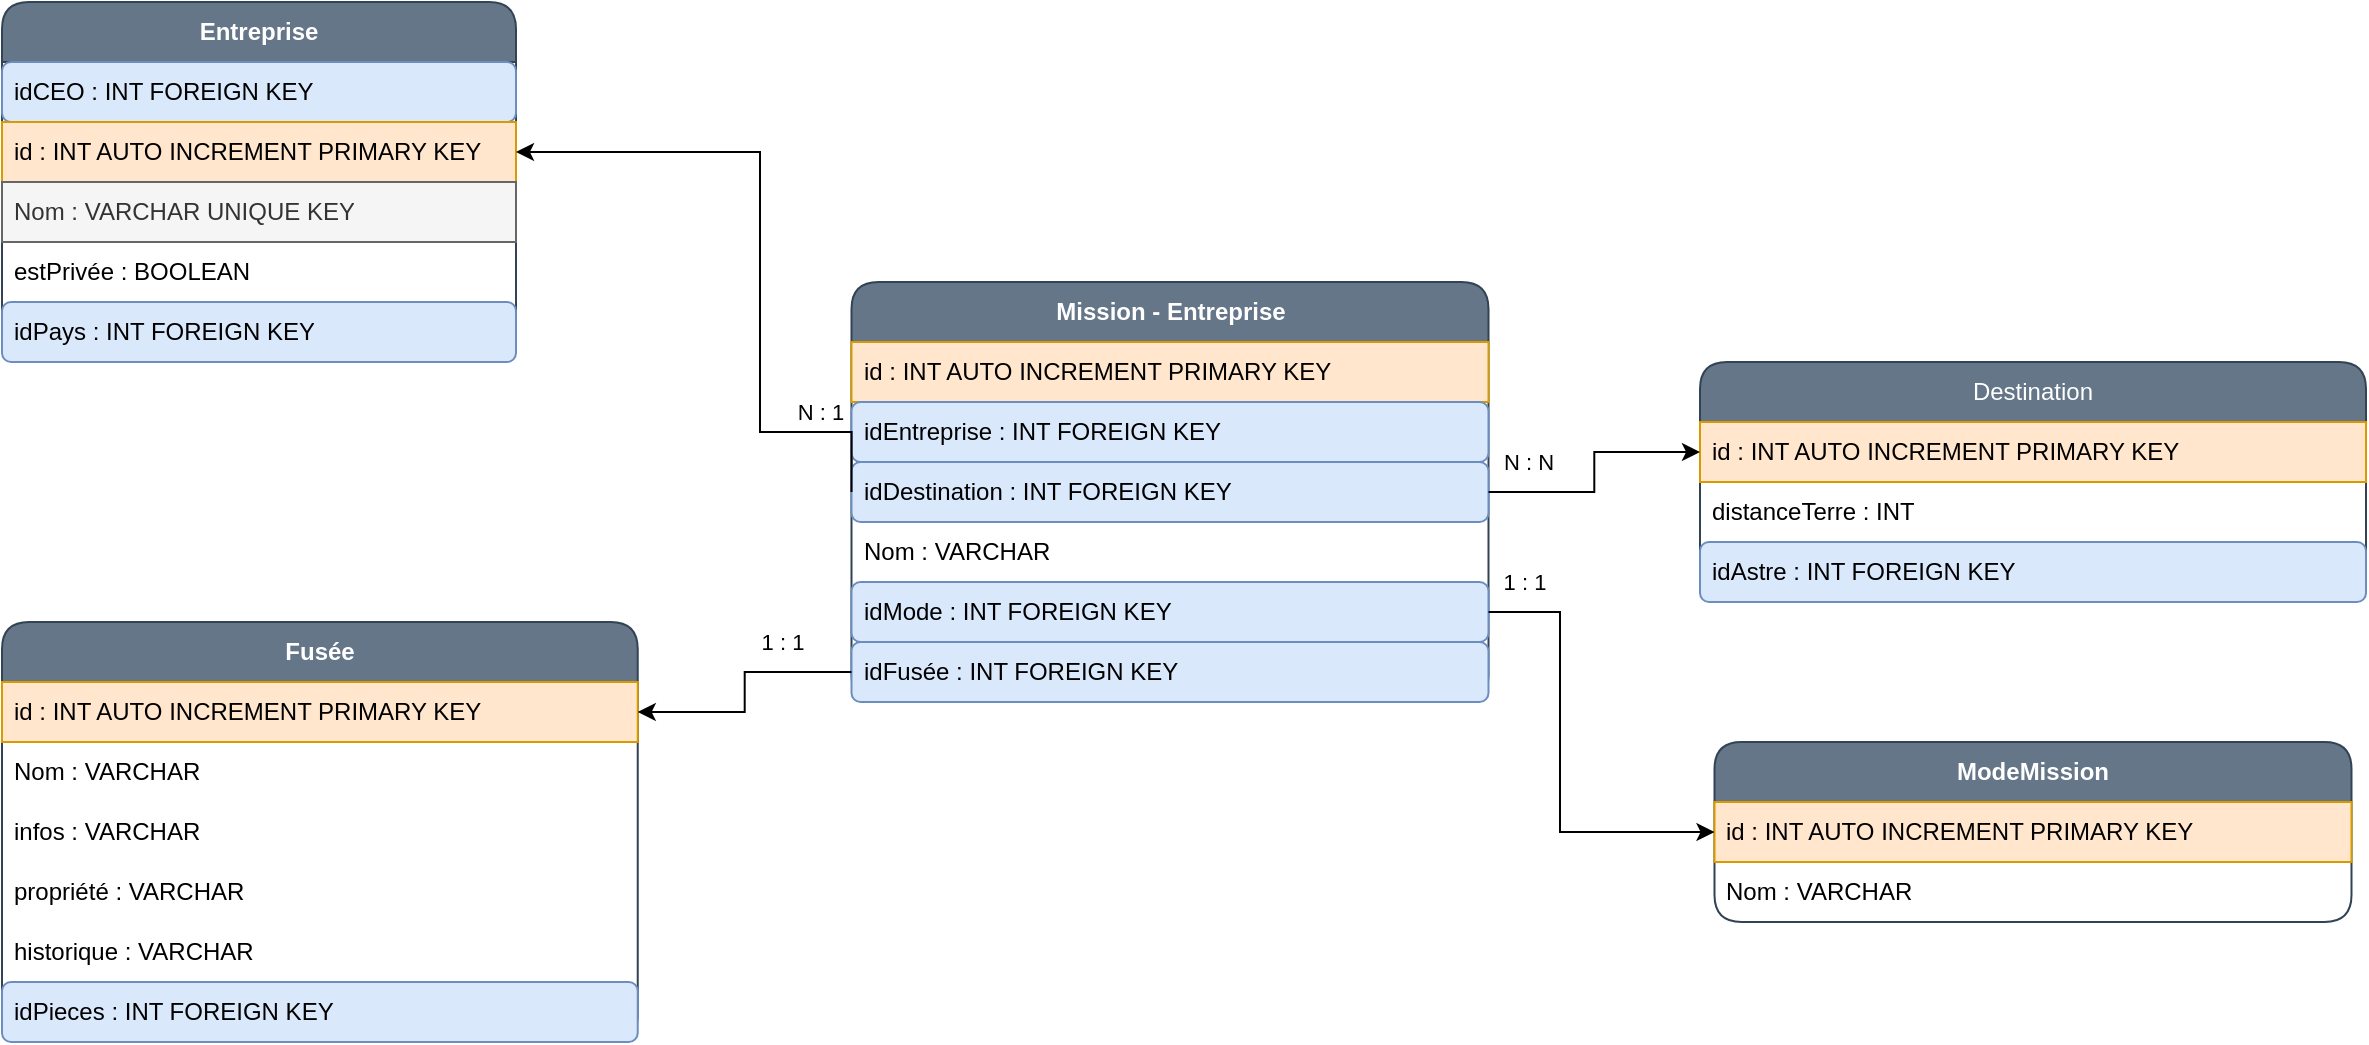 <mxfile version="20.6.0" type="device"><diagram id="J1CnfY1gHGFbJ3h7DSH7" name="Page-1"><mxGraphModel dx="2190" dy="698" grid="1" gridSize="10" guides="1" tooltips="1" connect="1" arrows="1" fold="1" page="1" pageScale="1" pageWidth="827" pageHeight="1169" math="0" shadow="0"><root><mxCell id="0"/><mxCell id="1" parent="0"/><mxCell id="uqhkbn6IEpCKb_NayBhg-1" value="&lt;b&gt;Mission - Entreprise&lt;/b&gt;" style="swimlane;fontStyle=0;childLayout=stackLayout;horizontal=1;startSize=30;horizontalStack=0;resizeParent=1;resizeParentMax=0;resizeLast=0;collapsible=1;marginBottom=0;whiteSpace=wrap;html=1;rounded=1;fillColor=#647687;fontColor=#ffffff;strokeColor=#314354;" vertex="1" parent="1"><mxGeometry x="54.75" y="660" width="318.5" height="210" as="geometry"/></mxCell><mxCell id="uqhkbn6IEpCKb_NayBhg-2" value="id : INT AUTO INCREMENT PRIMARY KEY" style="text;strokeColor=#d79b00;fillColor=#ffe6cc;align=left;verticalAlign=middle;spacingLeft=4;spacingRight=4;overflow=hidden;points=[[0,0.5],[1,0.5]];portConstraint=eastwest;rotatable=0;whiteSpace=wrap;html=1;" vertex="1" parent="uqhkbn6IEpCKb_NayBhg-1"><mxGeometry y="30" width="318.5" height="30" as="geometry"/></mxCell><mxCell id="uqhkbn6IEpCKb_NayBhg-3" value="idEntreprise : INT FOREIGN KEY" style="text;strokeColor=#6c8ebf;fillColor=#dae8fc;align=left;verticalAlign=middle;spacingLeft=4;spacingRight=4;overflow=hidden;points=[[0,0.5],[1,0.5]];portConstraint=eastwest;rotatable=0;whiteSpace=wrap;html=1;rounded=1;" vertex="1" parent="uqhkbn6IEpCKb_NayBhg-1"><mxGeometry y="60" width="318.5" height="30" as="geometry"/></mxCell><mxCell id="uqhkbn6IEpCKb_NayBhg-4" value="idDestination : INT FOREIGN KEY" style="text;strokeColor=#6c8ebf;fillColor=#dae8fc;align=left;verticalAlign=middle;spacingLeft=4;spacingRight=4;overflow=hidden;points=[[0,0.5],[1,0.5]];portConstraint=eastwest;rotatable=0;whiteSpace=wrap;html=1;rounded=1;" vertex="1" parent="uqhkbn6IEpCKb_NayBhg-1"><mxGeometry y="90" width="318.5" height="30" as="geometry"/></mxCell><mxCell id="uqhkbn6IEpCKb_NayBhg-5" value="Nom : VARCHAR" style="text;strokeColor=none;fillColor=none;align=left;verticalAlign=middle;spacingLeft=4;spacingRight=4;overflow=hidden;points=[[0,0.5],[1,0.5]];portConstraint=eastwest;rotatable=0;whiteSpace=wrap;html=1;" vertex="1" parent="uqhkbn6IEpCKb_NayBhg-1"><mxGeometry y="120" width="318.5" height="30" as="geometry"/></mxCell><mxCell id="uqhkbn6IEpCKb_NayBhg-6" value="idMode : INT FOREIGN KEY" style="text;strokeColor=#6c8ebf;fillColor=#dae8fc;align=left;verticalAlign=middle;spacingLeft=4;spacingRight=4;overflow=hidden;points=[[0,0.5],[1,0.5]];portConstraint=eastwest;rotatable=0;whiteSpace=wrap;html=1;rounded=1;" vertex="1" parent="uqhkbn6IEpCKb_NayBhg-1"><mxGeometry y="150" width="318.5" height="30" as="geometry"/></mxCell><mxCell id="uqhkbn6IEpCKb_NayBhg-7" value="idFusée : INT FOREIGN KEY" style="text;strokeColor=#6c8ebf;fillColor=#dae8fc;align=left;verticalAlign=middle;spacingLeft=4;spacingRight=4;overflow=hidden;points=[[0,0.5],[1,0.5]];portConstraint=eastwest;rotatable=0;whiteSpace=wrap;html=1;rounded=1;" vertex="1" parent="uqhkbn6IEpCKb_NayBhg-1"><mxGeometry y="180" width="318.5" height="30" as="geometry"/></mxCell><mxCell id="uqhkbn6IEpCKb_NayBhg-8" value="&lt;b&gt;Entreprise&lt;/b&gt;" style="swimlane;fontStyle=0;childLayout=stackLayout;horizontal=1;startSize=30;horizontalStack=0;resizeParent=1;resizeParentMax=0;resizeLast=0;collapsible=1;marginBottom=0;whiteSpace=wrap;html=1;rounded=1;fillColor=#647687;fontColor=#ffffff;strokeColor=#314354;" vertex="1" parent="1"><mxGeometry x="-370" y="520" width="257" height="180" as="geometry"/></mxCell><mxCell id="uqhkbn6IEpCKb_NayBhg-9" value="idCEO : INT FOREIGN KEY" style="text;strokeColor=#6c8ebf;fillColor=#dae8fc;align=left;verticalAlign=middle;spacingLeft=4;spacingRight=4;overflow=hidden;points=[[0,0.5],[1,0.5]];portConstraint=eastwest;rotatable=0;whiteSpace=wrap;html=1;rounded=1;" vertex="1" parent="uqhkbn6IEpCKb_NayBhg-8"><mxGeometry y="30" width="257" height="30" as="geometry"/></mxCell><mxCell id="uqhkbn6IEpCKb_NayBhg-10" value="id : INT AUTO INCREMENT PRIMARY KEY" style="text;strokeColor=#d79b00;fillColor=#ffe6cc;align=left;verticalAlign=middle;spacingLeft=4;spacingRight=4;overflow=hidden;points=[[0,0.5],[1,0.5]];portConstraint=eastwest;rotatable=0;whiteSpace=wrap;html=1;" vertex="1" parent="uqhkbn6IEpCKb_NayBhg-8"><mxGeometry y="60" width="257" height="30" as="geometry"/></mxCell><mxCell id="uqhkbn6IEpCKb_NayBhg-11" value="Nom : VARCHAR UNIQUE KEY" style="text;strokeColor=#666666;fillColor=#f5f5f5;align=left;verticalAlign=middle;spacingLeft=4;spacingRight=4;overflow=hidden;points=[[0,0.5],[1,0.5]];portConstraint=eastwest;rotatable=0;whiteSpace=wrap;html=1;fontColor=#333333;" vertex="1" parent="uqhkbn6IEpCKb_NayBhg-8"><mxGeometry y="90" width="257" height="30" as="geometry"/></mxCell><mxCell id="uqhkbn6IEpCKb_NayBhg-12" value="estPrivée : BOOLEAN" style="text;strokeColor=none;fillColor=none;align=left;verticalAlign=middle;spacingLeft=4;spacingRight=4;overflow=hidden;points=[[0,0.5],[1,0.5]];portConstraint=eastwest;rotatable=0;whiteSpace=wrap;html=1;rounded=1;" vertex="1" parent="uqhkbn6IEpCKb_NayBhg-8"><mxGeometry y="120" width="257" height="30" as="geometry"/></mxCell><mxCell id="uqhkbn6IEpCKb_NayBhg-13" value="idPays : INT FOREIGN KEY" style="text;strokeColor=#6c8ebf;fillColor=#dae8fc;align=left;verticalAlign=middle;spacingLeft=4;spacingRight=4;overflow=hidden;points=[[0,0.5],[1,0.5]];portConstraint=eastwest;rotatable=0;whiteSpace=wrap;html=1;rounded=1;" vertex="1" parent="uqhkbn6IEpCKb_NayBhg-8"><mxGeometry y="150" width="257" height="30" as="geometry"/></mxCell><mxCell id="uqhkbn6IEpCKb_NayBhg-14" value="Destination" style="swimlane;fontStyle=0;childLayout=stackLayout;horizontal=1;startSize=30;horizontalStack=0;resizeParent=1;resizeParentMax=0;resizeLast=0;collapsible=1;marginBottom=0;whiteSpace=wrap;html=1;rounded=1;fillColor=#647687;fontColor=#ffffff;strokeColor=#314354;" vertex="1" parent="1"><mxGeometry x="479" y="700" width="333" height="120" as="geometry"/></mxCell><mxCell id="uqhkbn6IEpCKb_NayBhg-15" value="id : INT AUTO INCREMENT PRIMARY KEY" style="text;strokeColor=#d79b00;fillColor=#ffe6cc;align=left;verticalAlign=middle;spacingLeft=4;spacingRight=4;overflow=hidden;points=[[0,0.5],[1,0.5]];portConstraint=eastwest;rotatable=0;whiteSpace=wrap;html=1;" vertex="1" parent="uqhkbn6IEpCKb_NayBhg-14"><mxGeometry y="30" width="333" height="30" as="geometry"/></mxCell><mxCell id="uqhkbn6IEpCKb_NayBhg-16" value="distanceTerre : INT" style="text;strokeColor=none;fillColor=none;align=left;verticalAlign=middle;spacingLeft=4;spacingRight=4;overflow=hidden;points=[[0,0.5],[1,0.5]];portConstraint=eastwest;rotatable=0;whiteSpace=wrap;html=1;rounded=1;" vertex="1" parent="uqhkbn6IEpCKb_NayBhg-14"><mxGeometry y="60" width="333" height="30" as="geometry"/></mxCell><mxCell id="uqhkbn6IEpCKb_NayBhg-17" value="idAstre : INT FOREIGN KEY" style="text;strokeColor=#6c8ebf;fillColor=#dae8fc;align=left;verticalAlign=middle;spacingLeft=4;spacingRight=4;overflow=hidden;points=[[0,0.5],[1,0.5]];portConstraint=eastwest;rotatable=0;whiteSpace=wrap;html=1;rounded=1;" vertex="1" parent="uqhkbn6IEpCKb_NayBhg-14"><mxGeometry y="90" width="333" height="30" as="geometry"/></mxCell><mxCell id="uqhkbn6IEpCKb_NayBhg-18" value="&lt;b&gt;Fusée&lt;/b&gt;" style="swimlane;fontStyle=0;childLayout=stackLayout;horizontal=1;startSize=30;horizontalStack=0;resizeParent=1;resizeParentMax=0;resizeLast=0;collapsible=1;marginBottom=0;whiteSpace=wrap;html=1;rounded=1;fillColor=#647687;fontColor=#ffffff;strokeColor=#314354;" vertex="1" parent="1"><mxGeometry x="-370" y="830" width="317.87" height="210" as="geometry"/></mxCell><mxCell id="uqhkbn6IEpCKb_NayBhg-19" value="id : INT AUTO INCREMENT PRIMARY KEY" style="text;strokeColor=#d79b00;fillColor=#ffe6cc;align=left;verticalAlign=middle;spacingLeft=4;spacingRight=4;overflow=hidden;points=[[0,0.5],[1,0.5]];portConstraint=eastwest;rotatable=0;whiteSpace=wrap;html=1;" vertex="1" parent="uqhkbn6IEpCKb_NayBhg-18"><mxGeometry y="30" width="317.87" height="30" as="geometry"/></mxCell><mxCell id="uqhkbn6IEpCKb_NayBhg-20" value="Nom : VARCHAR" style="text;strokeColor=none;fillColor=none;align=left;verticalAlign=middle;spacingLeft=4;spacingRight=4;overflow=hidden;points=[[0,0.5],[1,0.5]];portConstraint=eastwest;rotatable=0;whiteSpace=wrap;html=1;" vertex="1" parent="uqhkbn6IEpCKb_NayBhg-18"><mxGeometry y="60" width="317.87" height="30" as="geometry"/></mxCell><mxCell id="uqhkbn6IEpCKb_NayBhg-21" value="infos : VARCHAR" style="text;strokeColor=none;fillColor=none;align=left;verticalAlign=middle;spacingLeft=4;spacingRight=4;overflow=hidden;points=[[0,0.5],[1,0.5]];portConstraint=eastwest;rotatable=0;whiteSpace=wrap;html=1;rounded=1;" vertex="1" parent="uqhkbn6IEpCKb_NayBhg-18"><mxGeometry y="90" width="317.87" height="30" as="geometry"/></mxCell><mxCell id="uqhkbn6IEpCKb_NayBhg-22" value="propriété : VARCHAR" style="text;strokeColor=none;fillColor=none;align=left;verticalAlign=middle;spacingLeft=4;spacingRight=4;overflow=hidden;points=[[0,0.5],[1,0.5]];portConstraint=eastwest;rotatable=0;whiteSpace=wrap;html=1;rounded=1;" vertex="1" parent="uqhkbn6IEpCKb_NayBhg-18"><mxGeometry y="120" width="317.87" height="30" as="geometry"/></mxCell><mxCell id="uqhkbn6IEpCKb_NayBhg-23" value="historique : VARCHAR" style="text;strokeColor=none;fillColor=none;align=left;verticalAlign=middle;spacingLeft=4;spacingRight=4;overflow=hidden;points=[[0,0.5],[1,0.5]];portConstraint=eastwest;rotatable=0;whiteSpace=wrap;html=1;rounded=1;" vertex="1" parent="uqhkbn6IEpCKb_NayBhg-18"><mxGeometry y="150" width="317.87" height="30" as="geometry"/></mxCell><mxCell id="uqhkbn6IEpCKb_NayBhg-24" value="idPieces : INT FOREIGN KEY" style="text;strokeColor=#6c8ebf;fillColor=#dae8fc;align=left;verticalAlign=middle;spacingLeft=4;spacingRight=4;overflow=hidden;points=[[0,0.5],[1,0.5]];portConstraint=eastwest;rotatable=0;whiteSpace=wrap;html=1;rounded=1;" vertex="1" parent="uqhkbn6IEpCKb_NayBhg-18"><mxGeometry y="180" width="317.87" height="30" as="geometry"/></mxCell><mxCell id="uqhkbn6IEpCKb_NayBhg-25" style="edgeStyle=orthogonalEdgeStyle;rounded=0;orthogonalLoop=1;jettySize=auto;html=1;entryX=1;entryY=0.5;entryDx=0;entryDy=0;exitX=0;exitY=0.5;exitDx=0;exitDy=0;" edge="1" parent="1" source="uqhkbn6IEpCKb_NayBhg-1" target="uqhkbn6IEpCKb_NayBhg-10"><mxGeometry relative="1" as="geometry"><Array as="points"><mxPoint x="9" y="735"/><mxPoint x="9" y="595"/></Array></mxGeometry></mxCell><mxCell id="uqhkbn6IEpCKb_NayBhg-26" value="N : 1" style="edgeLabel;html=1;align=center;verticalAlign=middle;resizable=0;points=[];" vertex="1" connectable="0" parent="uqhkbn6IEpCKb_NayBhg-25"><mxGeometry x="-0.878" y="2" relative="1" as="geometry"><mxPoint x="-14" y="-20" as="offset"/></mxGeometry></mxCell><mxCell id="uqhkbn6IEpCKb_NayBhg-27" value="&lt;b&gt;ModeMission&lt;/b&gt;" style="swimlane;fontStyle=0;childLayout=stackLayout;horizontal=1;startSize=30;horizontalStack=0;resizeParent=1;resizeParentMax=0;resizeLast=0;collapsible=1;marginBottom=0;whiteSpace=wrap;html=1;rounded=1;fillColor=#647687;fontColor=#ffffff;strokeColor=#314354;" vertex="1" parent="1"><mxGeometry x="486.25" y="890" width="318.5" height="90" as="geometry"/></mxCell><mxCell id="uqhkbn6IEpCKb_NayBhg-28" value="id : INT AUTO INCREMENT PRIMARY KEY" style="text;strokeColor=#d79b00;fillColor=#ffe6cc;align=left;verticalAlign=middle;spacingLeft=4;spacingRight=4;overflow=hidden;points=[[0,0.5],[1,0.5]];portConstraint=eastwest;rotatable=0;whiteSpace=wrap;html=1;" vertex="1" parent="uqhkbn6IEpCKb_NayBhg-27"><mxGeometry y="30" width="318.5" height="30" as="geometry"/></mxCell><mxCell id="uqhkbn6IEpCKb_NayBhg-29" value="Nom : VARCHAR" style="text;strokeColor=none;fillColor=none;align=left;verticalAlign=middle;spacingLeft=4;spacingRight=4;overflow=hidden;points=[[0,0.5],[1,0.5]];portConstraint=eastwest;rotatable=0;whiteSpace=wrap;html=1;" vertex="1" parent="uqhkbn6IEpCKb_NayBhg-27"><mxGeometry y="60" width="318.5" height="30" as="geometry"/></mxCell><mxCell id="uqhkbn6IEpCKb_NayBhg-30" style="edgeStyle=orthogonalEdgeStyle;rounded=0;orthogonalLoop=1;jettySize=auto;html=1;exitX=1;exitY=0.5;exitDx=0;exitDy=0;entryX=0;entryY=0.5;entryDx=0;entryDy=0;" edge="1" parent="1" source="uqhkbn6IEpCKb_NayBhg-6" target="uqhkbn6IEpCKb_NayBhg-28"><mxGeometry relative="1" as="geometry"><Array as="points"><mxPoint x="409" y="825"/><mxPoint x="409" y="935"/></Array></mxGeometry></mxCell><mxCell id="uqhkbn6IEpCKb_NayBhg-31" value="1 : 1" style="edgeLabel;html=1;align=center;verticalAlign=middle;resizable=0;points=[];" vertex="1" connectable="0" parent="uqhkbn6IEpCKb_NayBhg-30"><mxGeometry x="-0.829" y="3" relative="1" as="geometry"><mxPoint x="-2" y="-12" as="offset"/></mxGeometry></mxCell><mxCell id="uqhkbn6IEpCKb_NayBhg-32" style="edgeStyle=orthogonalEdgeStyle;rounded=0;orthogonalLoop=1;jettySize=auto;html=1;entryX=0;entryY=0.5;entryDx=0;entryDy=0;" edge="1" parent="1" source="uqhkbn6IEpCKb_NayBhg-4" target="uqhkbn6IEpCKb_NayBhg-15"><mxGeometry relative="1" as="geometry"/></mxCell><mxCell id="uqhkbn6IEpCKb_NayBhg-33" value="N : N" style="edgeLabel;html=1;align=center;verticalAlign=middle;resizable=0;points=[];" vertex="1" connectable="0" parent="uqhkbn6IEpCKb_NayBhg-32"><mxGeometry x="-0.778" y="1" relative="1" as="geometry"><mxPoint x="5" y="-14" as="offset"/></mxGeometry></mxCell><mxCell id="uqhkbn6IEpCKb_NayBhg-35" style="edgeStyle=orthogonalEdgeStyle;rounded=0;orthogonalLoop=1;jettySize=auto;html=1;entryX=1;entryY=0.5;entryDx=0;entryDy=0;" edge="1" parent="1" source="uqhkbn6IEpCKb_NayBhg-7" target="uqhkbn6IEpCKb_NayBhg-19"><mxGeometry relative="1" as="geometry"/></mxCell><mxCell id="uqhkbn6IEpCKb_NayBhg-36" value="1 : 1" style="edgeLabel;html=1;align=center;verticalAlign=middle;resizable=0;points=[];" vertex="1" connectable="0" parent="uqhkbn6IEpCKb_NayBhg-35"><mxGeometry x="-0.441" y="2" relative="1" as="geometry"><mxPoint y="-17" as="offset"/></mxGeometry></mxCell></root></mxGraphModel></diagram></mxfile>